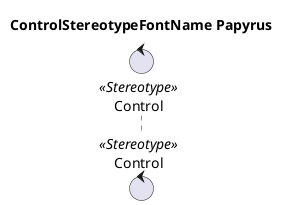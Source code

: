 @startuml
'!include ../../../plantuml-styles/plantuml-ae-skinparam-ex.iuml

skinparam ControlStereotypeFontName Papyrus

title ControlStereotypeFontName Papyrus

control Control <<Stereotype>>
@enduml
